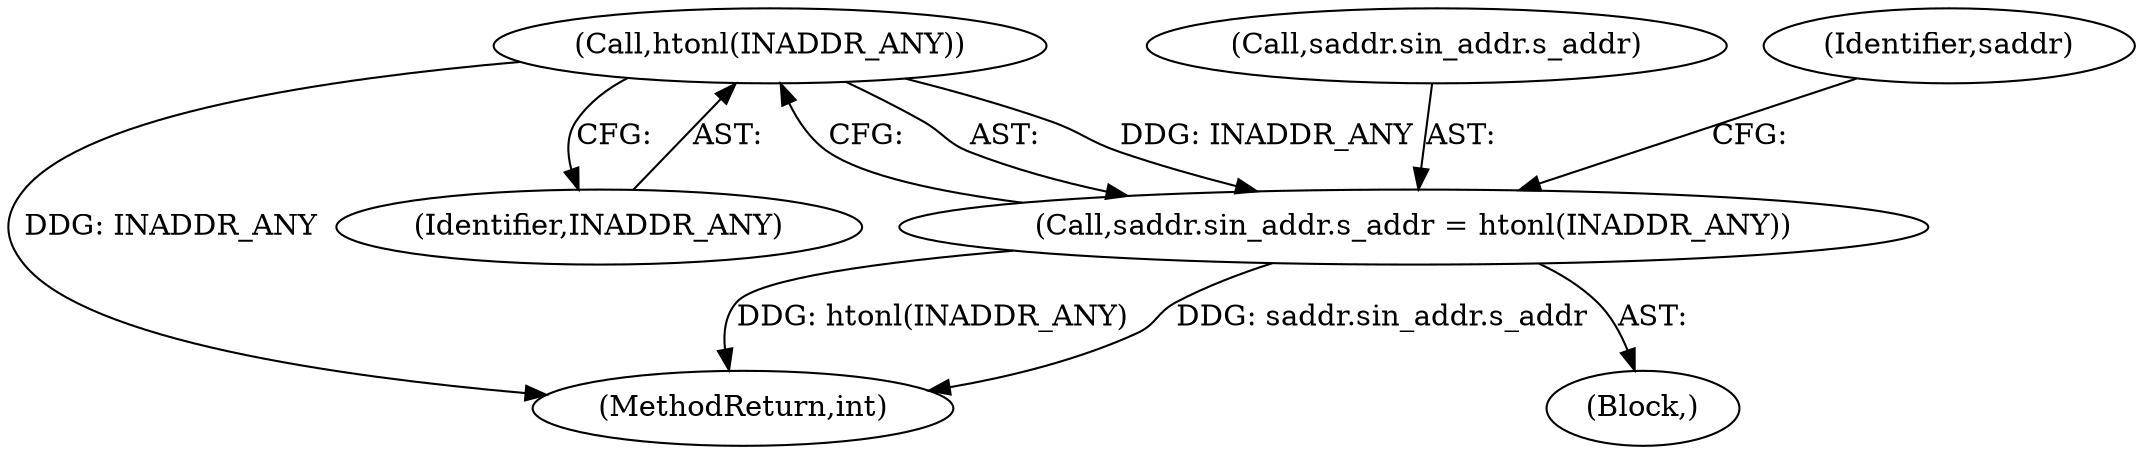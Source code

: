 digraph "1_libimobiledevice_4397b3376dc4e4cb1c991d0aed61ce6482614196@del" {
"1000215" [label="(Call,htonl(INADDR_ANY))"];
"1000209" [label="(Call,saddr.sin_addr.s_addr = htonl(INADDR_ANY))"];
"1000209" [label="(Call,saddr.sin_addr.s_addr = htonl(INADDR_ANY))"];
"1000259" [label="(MethodReturn,int)"];
"1000215" [label="(Call,htonl(INADDR_ANY))"];
"1000210" [label="(Call,saddr.sin_addr.s_addr)"];
"1000102" [label="(Block,)"];
"1000219" [label="(Identifier,saddr)"];
"1000216" [label="(Identifier,INADDR_ANY)"];
"1000215" -> "1000209"  [label="AST: "];
"1000215" -> "1000216"  [label="CFG: "];
"1000216" -> "1000215"  [label="AST: "];
"1000209" -> "1000215"  [label="CFG: "];
"1000215" -> "1000259"  [label="DDG: INADDR_ANY"];
"1000215" -> "1000209"  [label="DDG: INADDR_ANY"];
"1000209" -> "1000102"  [label="AST: "];
"1000210" -> "1000209"  [label="AST: "];
"1000219" -> "1000209"  [label="CFG: "];
"1000209" -> "1000259"  [label="DDG: saddr.sin_addr.s_addr"];
"1000209" -> "1000259"  [label="DDG: htonl(INADDR_ANY)"];
}
